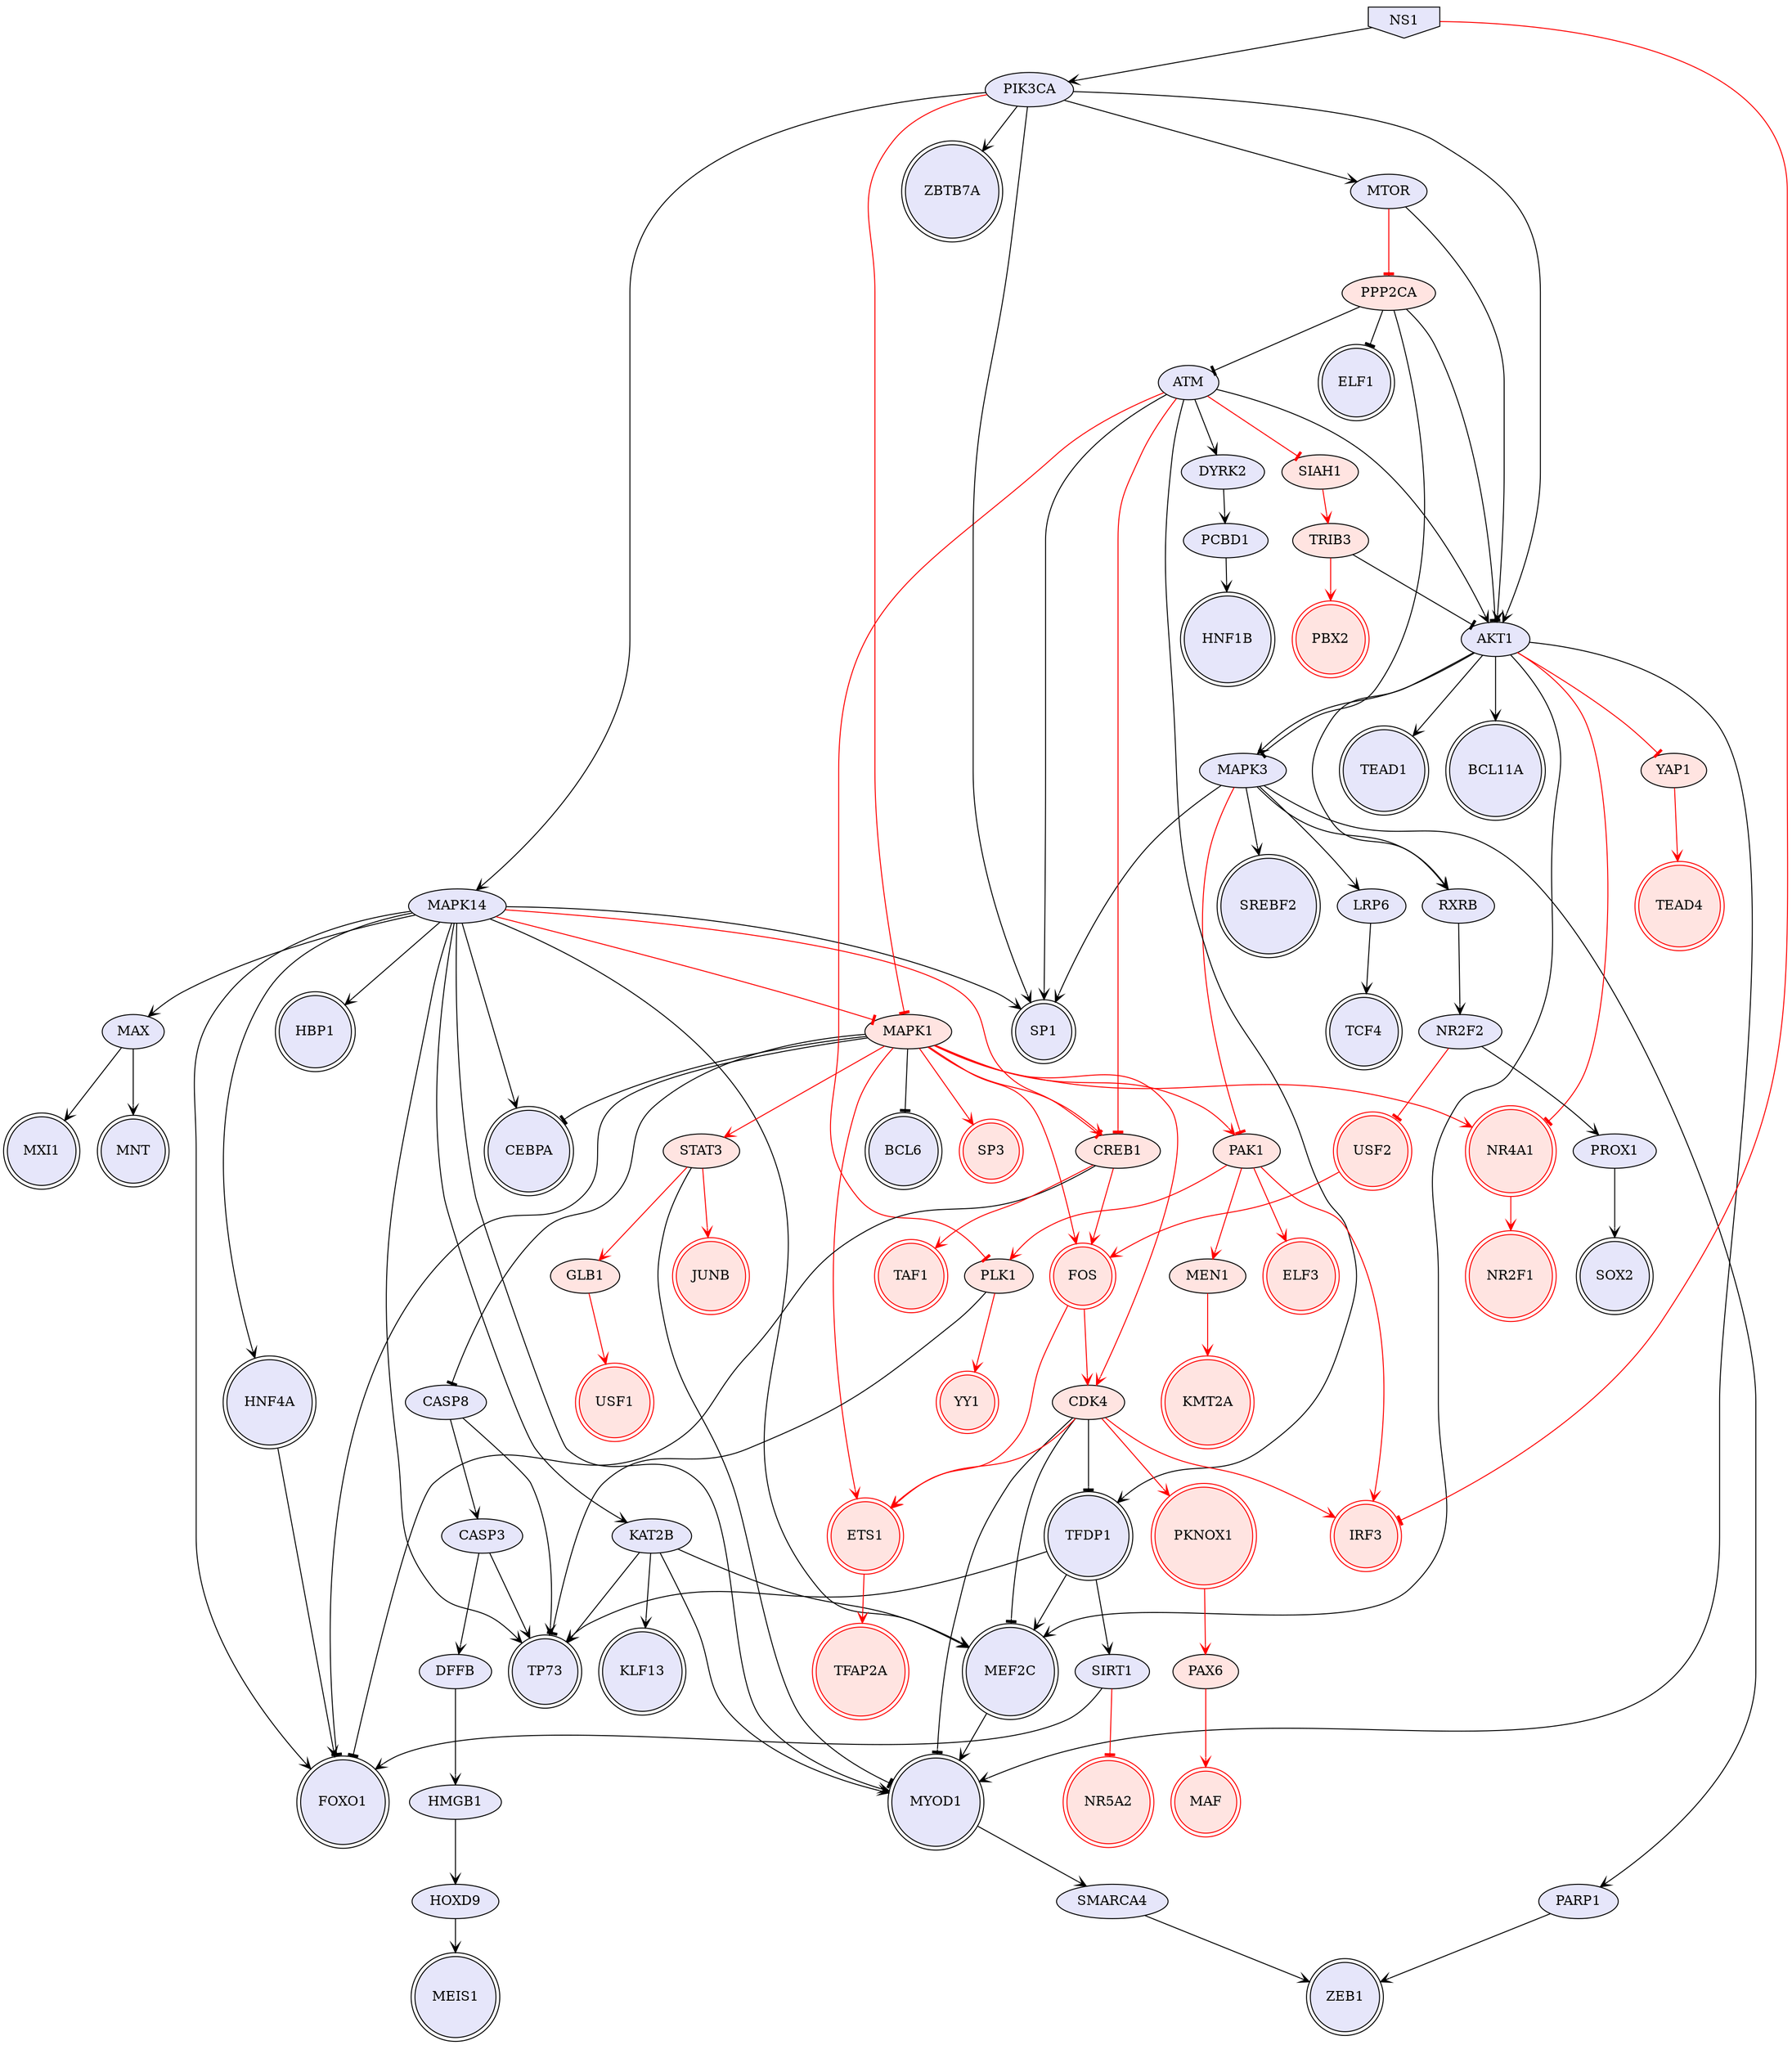 digraph {

MAPK14->FOXO1 [penwidth=1, color=black, arrowhead="vee"]
MAPK14->TP73 [penwidth=1, color=black, arrowhead="vee"]
MAPK14->KAT2B [penwidth=1, color=black, arrowhead="vee"]
MAPK14->SP1 [penwidth=1, color=black, arrowhead="vee"]
MAPK14->CEBPA [penwidth=1, color=black, arrowhead="vee"]
MAPK14->MAX [penwidth=1, color=black, arrowhead="vee"]
MAPK14->MEF2C [penwidth=1, color=black, arrowhead="vee"]
MAPK14->MYOD1 [penwidth=1, color=black, arrowhead="vee"]
MAPK14->HNF4A [penwidth=1, color=black, arrowhead="vee"]
MAPK14->HBP1 [penwidth=1, color=black, arrowhead="vee"]
MAPK3->SP1 [penwidth=1, color=black, arrowhead="vee"]
MAPK3->LRP6 [penwidth=1, color=black, arrowhead="vee"]
MAPK3->RXRB [penwidth=1, color=black, arrowhead="vee"]
MAPK3->SREBF2 [penwidth=1, color=black, arrowhead="vee"]
MAPK1->FOXO1 [penwidth=1, color=black, arrowhead="tee"]
MAPK1->CASP8 [penwidth=1, color=black, arrowhead="tee"]
MAPK1->CEBPA [penwidth=1, color=black, arrowhead="tee"]
MAPK1->BCL6 [penwidth=1, color=black, arrowhead="tee"]
AKT1->MAPK3 [penwidth=1, color=black, arrowhead="vee"]
AKT1->MEF2C [penwidth=1, color=black, arrowhead="vee"]
AKT1->RXRB [penwidth=1, color=black, arrowhead="vee"]
AKT1->TEAD1 [penwidth=1, color=black, arrowhead="vee"]
AKT1->MYOD1 [penwidth=1, color=black, arrowhead="vee"]
AKT1->BCL11A [penwidth=1, color=black, arrowhead="vee"]
CASP3->TP73 [penwidth=1, color=black, arrowhead="vee"]
CASP3->DFFB [penwidth=1, color=black, arrowhead="vee"]
ATM->AKT1 [penwidth=1, color=black, arrowhead="vee"]
ATM->DYRK2 [penwidth=1, color=black, arrowhead="vee"]
ATM->SP1 [penwidth=1, color=black, arrowhead="vee"]
ATM->TFDP1 [penwidth=1, color=black, arrowhead="vee"]
MTOR->AKT1 [penwidth=1, color=black, arrowhead="vee"]
CASP8->CASP3 [penwidth=1, color=black, arrowhead="vee"]
CASP8->TP73 [penwidth=1, color=black, arrowhead="vee"]
STAT3->MYOD1 [penwidth=1, color=black, arrowhead="tee"]
KAT2B->TP73 [penwidth=1, color=black, arrowhead="vee"]
KAT2B->MEF2C [penwidth=1, color=black, arrowhead="vee"]
KAT2B->MYOD1 [penwidth=1, color=black, arrowhead="vee"]
KAT2B->KLF13 [penwidth=1, color=black, arrowhead="vee"]
DYRK2->PCBD1 [penwidth=1, color=black, arrowhead="vee"]
SMARCA4->ZEB1 [penwidth=1, color=black, arrowhead="vee"]
SIRT1->FOXO1 [penwidth=1, color=black, arrowhead="vee"]
CREB1->FOXO1 [penwidth=1, color=black, arrowhead="tee"]
PLK1->TP73 [penwidth=1, color=black, arrowhead="tee"]
MAX->MXI1 [penwidth=1, color=black, arrowhead="vee"]
MAX->MNT [penwidth=1, color=black, arrowhead="vee"]
MEF2C->MYOD1 [penwidth=1, color=black, arrowhead="vee"]
LRP6->TCF4 [penwidth=1, color=black, arrowhead="vee"]
PPP2CA->MAPK3 [penwidth=1, color=black, arrowhead="tee"]
PPP2CA->AKT1 [penwidth=1, color=black, arrowhead="tee"]
PPP2CA->ATM [penwidth=1, color=black, arrowhead="tee"]
PPP2CA->ELF1 [penwidth=1, color=black, arrowhead="tee"]
RXRB->NR2F2 [penwidth=1, color=black, arrowhead="vee"]
NR2F2->PROX1 [penwidth=1, color=black, arrowhead="vee"]
PCBD1->HNF1B [penwidth=1, color=black, arrowhead="vee"]
TFDP1->TP73 [penwidth=1, color=black, arrowhead="vee"]
TFDP1->SIRT1 [penwidth=1, color=black, arrowhead="vee"]
TFDP1->MEF2C [penwidth=1, color=black, arrowhead="vee"]
CDK4->MEF2C [penwidth=1, color=black, arrowhead="tee"]
CDK4->TFDP1 [penwidth=1, color=black, arrowhead="tee"]
CDK4->MYOD1 [penwidth=1, color=black, arrowhead="tee"]
MYOD1->SMARCA4 [penwidth=1, color=black, arrowhead="vee"]
HMGB1->HOXD9 [penwidth=1, color=black, arrowhead="vee"]
HOXD9->MEIS1 [penwidth=1, color=black, arrowhead="vee"]
PIK3CA->MAPK14 [penwidth=1, color=black, arrowhead="vee"]
PIK3CA->AKT1 [penwidth=1, color=black, arrowhead="vee"]
PIK3CA->MTOR [penwidth=1, color=black, arrowhead="vee"]
PIK3CA->SP1 [penwidth=1, color=black, arrowhead="vee"]
PIK3CA->ZBTB7A [penwidth=1, color=black, arrowhead="vee"]
HNF4A->FOXO1 [penwidth=1, color=black, arrowhead="vee"]
TRIB3->AKT1 [penwidth=1, color=black, arrowhead="tee"]
DFFB->HMGB1 [penwidth=1, color=black, arrowhead="vee"]
PROX1->SOX2 [penwidth=1, color=black, arrowhead="vee"]
NS1->PIK3CA [penwidth=1, color=black, arrowhead="vee"]
MAPK14->MAPK1 [penwidth=1, color=red, arrowhead="tee"]
MAPK14->CREB1 [penwidth=1, color=red, arrowhead="tee"]
MAPK3->PAK1 [penwidth=1, color=red, arrowhead="tee"]
MAPK1->PAK1 [penwidth=1, color=red, arrowhead="vee"]
MAPK1->STAT3 [penwidth=1, color=red, arrowhead="vee"]
MAPK1->FOS [penwidth=1, color=red, arrowhead="vee"]
MAPK1->CREB1 [penwidth=1, color=red, arrowhead="vee"]
MAPK1->SP3 [penwidth=1, color=red, arrowhead="vee"]
MAPK1->NR4A1 [penwidth=1, color=red, arrowhead="vee"]
MAPK1->CDK4 [penwidth=1, color=red, arrowhead="vee"]
MAPK1->ETS1 [penwidth=1, color=red, arrowhead="vee"]
AKT1->YAP1 [penwidth=1, color=red, arrowhead="tee"]
AKT1->NR4A1 [penwidth=1, color=red, arrowhead="tee"]
ATM->CREB1 [penwidth=1, color=red, arrowhead="tee"]
ATM->PLK1 [penwidth=1, color=red, arrowhead="tee"]
ATM->SIAH1 [penwidth=1, color=red, arrowhead="tee"]
PAK1->IRF3 [penwidth=1, color=red, arrowhead="vee"]
PAK1->MEN1 [penwidth=1, color=red, arrowhead="vee"]
PAK1->PLK1 [penwidth=1, color=red, arrowhead="vee"]
PAK1->ELF3 [penwidth=1, color=red, arrowhead="vee"]
MTOR->PPP2CA [penwidth=1, color=red, arrowhead="tee"]
PAX6->MAF [penwidth=1, color=red, arrowhead="vee"]
PKNOX1->PAX6 [penwidth=1, color=red, arrowhead="vee"]
STAT3->JUNB [penwidth=1, color=red, arrowhead="vee"]
STAT3->GLB1 [penwidth=1, color=red, arrowhead="vee"]
SIRT1->NR5A2 [penwidth=1, color=red, arrowhead="tee"]
FOS->CDK4 [penwidth=1, color=red, arrowhead="vee"]
FOS->ETS1 [penwidth=1, color=red, arrowhead="vee"]
CREB1->TAF1 [penwidth=1, color=red, arrowhead="vee"]
CREB1->FOS [penwidth=1, color=red, arrowhead="vee"]
MEN1->KMT2A [penwidth=1, color=red, arrowhead="vee"]
PLK1->YY1 [penwidth=1, color=red, arrowhead="vee"]
YAP1->TEAD4 [penwidth=1, color=red, arrowhead="vee"]
NR2F2->USF2 [penwidth=1, color=red, arrowhead="tee"]
NR4A1->NR2F1 [penwidth=1, color=red, arrowhead="vee"]
SIAH1->TRIB3 [penwidth=1, color=red, arrowhead="vee"]
CDK4->PKNOX1 [penwidth=1, color=red, arrowhead="vee"]
CDK4->IRF3 [penwidth=1, color=red, arrowhead="vee"]
CDK4->ETS1 [penwidth=1, color=red, arrowhead="vee"]
ETS1->TFAP2A [penwidth=1, color=red, arrowhead="vee"]
PIK3CA->MAPK1 [penwidth=1, color=red, arrowhead="tee"]
TRIB3->PBX2 [penwidth=1, color=red, arrowhead="vee"]
USF2->FOS [penwidth=1, color=red, arrowhead="vee"]
GLB1->USF1 [penwidth=1, color=red, arrowhead="vee"]
NS1->IRF3 [penwidth=1, color=red, arrowhead="tee"]
MAPK3->PARP1 [penwidth=1, color=black, arrowhead="vee"]
PARP1->ZEB1 [penwidth=1, color=black, arrowhead="vee"]
NS1 [style=filled, color=black, fillcolor=lavender, shape=invhouse];
YY1 [style=filled, color=red, fillcolor=mistyrose, shape=doublecircle];
TCF4 [style=filled, color=black, fillcolor=lavender, shape=doublecircle];
JUNB [style=filled, color=red, fillcolor=mistyrose, shape=doublecircle];
SP1 [style=filled, color=black, fillcolor=lavender, shape=doublecircle];
MEIS1 [style=filled, color=black, fillcolor=lavender, shape=doublecircle];
MYOD1 [style=filled, color=black, fillcolor=lavender, shape=doublecircle];
ELF3 [style=filled, color=red, fillcolor=mistyrose, shape=doublecircle];
TEAD4 [style=filled, color=red, fillcolor=mistyrose, shape=doublecircle];
MEF2C [style=filled, color=black, fillcolor=lavender, shape=doublecircle];
HBP1 [style=filled, color=black, fillcolor=lavender, shape=doublecircle];
NR4A1 [style=filled, color=red, fillcolor=mistyrose, shape=doublecircle];
FOS [style=filled, color=red, fillcolor=mistyrose, shape=doublecircle];
NR5A2 [style=filled, color=red, fillcolor=mistyrose, shape=doublecircle];
NR2F1 [style=filled, color=red, fillcolor=mistyrose, shape=doublecircle];
ETS1 [style=filled, color=red, fillcolor=mistyrose, shape=doublecircle];
FOXO1 [style=filled, color=black, fillcolor=lavender, shape=doublecircle];
TFAP2A [style=filled, color=red, fillcolor=mistyrose, shape=doublecircle];
PBX2 [style=filled, color=red, fillcolor=mistyrose, shape=doublecircle];
TEAD1 [style=filled, color=black, fillcolor=lavender, shape=doublecircle];
IRF3 [style=filled, color=red, fillcolor=mistyrose, shape=doublecircle];
SP3 [style=filled, color=red, fillcolor=mistyrose, shape=doublecircle];
TP73 [style=filled, color=black, fillcolor=lavender, shape=doublecircle];
SREBF2 [style=filled, color=black, fillcolor=lavender, shape=doublecircle];
HNF1B [style=filled, color=black, fillcolor=lavender, shape=doublecircle];
USF2 [style=filled, color=red, fillcolor=mistyrose, shape=doublecircle];
MNT [style=filled, color=black, fillcolor=lavender, shape=doublecircle];
HNF4A [style=filled, color=black, fillcolor=lavender, shape=doublecircle];
BCL6 [style=filled, color=black, fillcolor=lavender, shape=doublecircle];
ZBTB7A [style=filled, color=black, fillcolor=lavender, shape=doublecircle];
BCL11A [style=filled, color=black, fillcolor=lavender, shape=doublecircle];
ELF1 [style=filled, color=black, fillcolor=lavender, shape=doublecircle];
TAF1 [style=filled, color=red, fillcolor=mistyrose, shape=doublecircle];
PKNOX1 [style=filled, color=red, fillcolor=mistyrose, shape=doublecircle];
KLF13 [style=filled, color=black, fillcolor=lavender, shape=doublecircle];
MXI1 [style=filled, color=black, fillcolor=lavender, shape=doublecircle];
CEBPA [style=filled, color=black, fillcolor=lavender, shape=doublecircle];
KMT2A [style=filled, color=red, fillcolor=mistyrose, shape=doublecircle];
SOX2 [style=filled, color=black, fillcolor=lavender, shape=doublecircle];
ZEB1 [style=filled, color=black, fillcolor=lavender, shape=doublecircle];
USF1 [style=filled, color=red, fillcolor=mistyrose, shape=doublecircle];
TFDP1 [style=filled, color=black, fillcolor=lavender, shape=doublecircle];
MAF [style=filled, color=red, fillcolor=mistyrose, shape=doublecircle];
MAPK14 [style=filled, fillcolor=lavender];
MAPK3 [style=filled, fillcolor=lavender];
MAPK1 [style=filled, fillcolor=mistyrose];
AKT1 [style=filled, fillcolor=lavender];
CASP3 [style=filled, fillcolor=lavender];
ATM [style=filled, fillcolor=lavender];
MTOR [style=filled, fillcolor=lavender];
CASP8 [style=filled, fillcolor=lavender];
STAT3 [style=filled, fillcolor=mistyrose];
KAT2B [style=filled, fillcolor=lavender];
DYRK2 [style=filled, fillcolor=lavender];
SMARCA4 [style=filled, fillcolor=lavender];
SIRT1 [style=filled, fillcolor=lavender];
CREB1 [style=filled, fillcolor=mistyrose];
PLK1 [style=filled, fillcolor=mistyrose];
MAX [style=filled, fillcolor=lavender];
LRP6 [style=filled, fillcolor=lavender];
PPP2CA [style=filled, fillcolor=mistyrose];
RXRB [style=filled, fillcolor=lavender];
NR2F2 [style=filled, fillcolor=lavender];
PCBD1 [style=filled, fillcolor=lavender];
CDK4 [style=filled, fillcolor=mistyrose];
HMGB1 [style=filled, fillcolor=lavender];
HOXD9 [style=filled, fillcolor=lavender];
PIK3CA [style=filled, fillcolor=lavender];
TRIB3 [style=filled, fillcolor=mistyrose];
DFFB [style=filled, fillcolor=lavender];
PROX1 [style=filled, fillcolor=lavender];
PAK1 [style=filled, fillcolor=mistyrose];
PAX6 [style=filled, fillcolor=mistyrose];
MEN1 [style=filled, fillcolor=mistyrose];
YAP1 [style=filled, fillcolor=mistyrose];
SIAH1 [style=filled, fillcolor=mistyrose];
GLB1 [style=filled, fillcolor=mistyrose];
PARP1 [style=filled, fillcolor=lavender];


}
